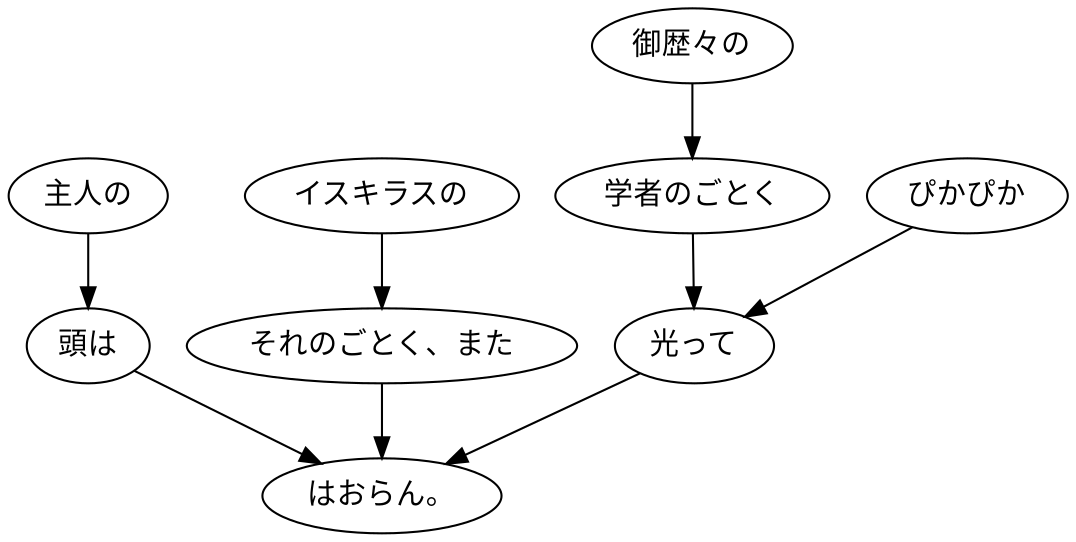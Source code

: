 digraph graph4951 {
	node0 [label="主人の"];
	node1 [label="頭は"];
	node2 [label="イスキラスの"];
	node3 [label="それのごとく、また"];
	node4 [label="御歴々の"];
	node5 [label="学者のごとく"];
	node6 [label="ぴかぴか"];
	node7 [label="光って"];
	node8 [label="はおらん。"];
	node0 -> node1;
	node1 -> node8;
	node2 -> node3;
	node3 -> node8;
	node4 -> node5;
	node5 -> node7;
	node6 -> node7;
	node7 -> node8;
}
